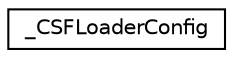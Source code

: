 digraph "Graphical Class Hierarchy"
{
 // LATEX_PDF_SIZE
  edge [fontname="Helvetica",fontsize="10",labelfontname="Helvetica",labelfontsize="10"];
  node [fontname="Helvetica",fontsize="10",shape=record];
  rankdir="LR";
  Node0 [label="_CSFLoaderConfig",height=0.2,width=0.4,color="black", fillcolor="white", style="filled",URL="$struct___c_s_f_loader_config.html",tooltip=" "];
}
